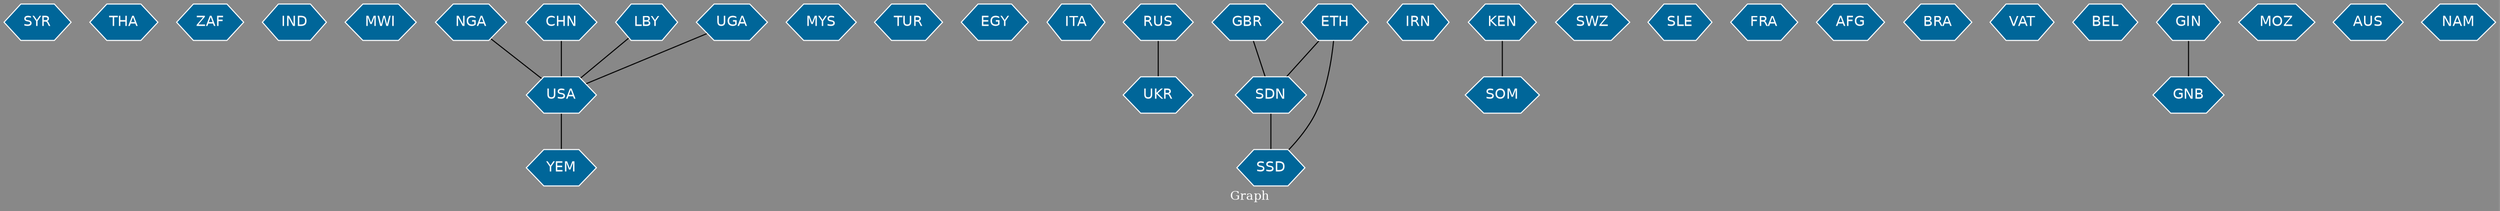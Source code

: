 // Countries together in item graph
graph {
	graph [bgcolor="#888888" fontcolor=white fontsize=12 label="Graph" outputorder=edgesfirst overlap=prism]
	node [color=white fillcolor="#006699" fontcolor=white fontname=Helvetica shape=hexagon style=filled]
	edge [arrowhead=open color=black fontcolor=white fontname=Courier fontsize=12]
		SYR [label=SYR]
		THA [label=THA]
		ZAF [label=ZAF]
		IND [label=IND]
		MWI [label=MWI]
		NGA [label=NGA]
		USA [label=USA]
		MYS [label=MYS]
		TUR [label=TUR]
		EGY [label=EGY]
		ITA [label=ITA]
		CHN [label=CHN]
		RUS [label=RUS]
		LBY [label=LBY]
		UKR [label=UKR]
		SDN [label=SDN]
		UGA [label=UGA]
		IRN [label=IRN]
		KEN [label=KEN]
		SOM [label=SOM]
		GBR [label=GBR]
		SWZ [label=SWZ]
		SLE [label=SLE]
		FRA [label=FRA]
		SSD [label=SSD]
		ETH [label=ETH]
		AFG [label=AFG]
		BRA [label=BRA]
		VAT [label=VAT]
		BEL [label=BEL]
		GNB [label=GNB]
		GIN [label=GIN]
		MOZ [label=MOZ]
		AUS [label=AUS]
		NAM [label=NAM]
		YEM [label=YEM]
			GBR -- SDN [weight=1]
			GIN -- GNB [weight=1]
			KEN -- SOM [weight=1]
			ETH -- SDN [weight=1]
			NGA -- USA [weight=2]
			UGA -- USA [weight=1]
			CHN -- USA [weight=1]
			RUS -- UKR [weight=3]
			ETH -- SSD [weight=1]
			LBY -- USA [weight=1]
			USA -- YEM [weight=1]
			SDN -- SSD [weight=2]
}